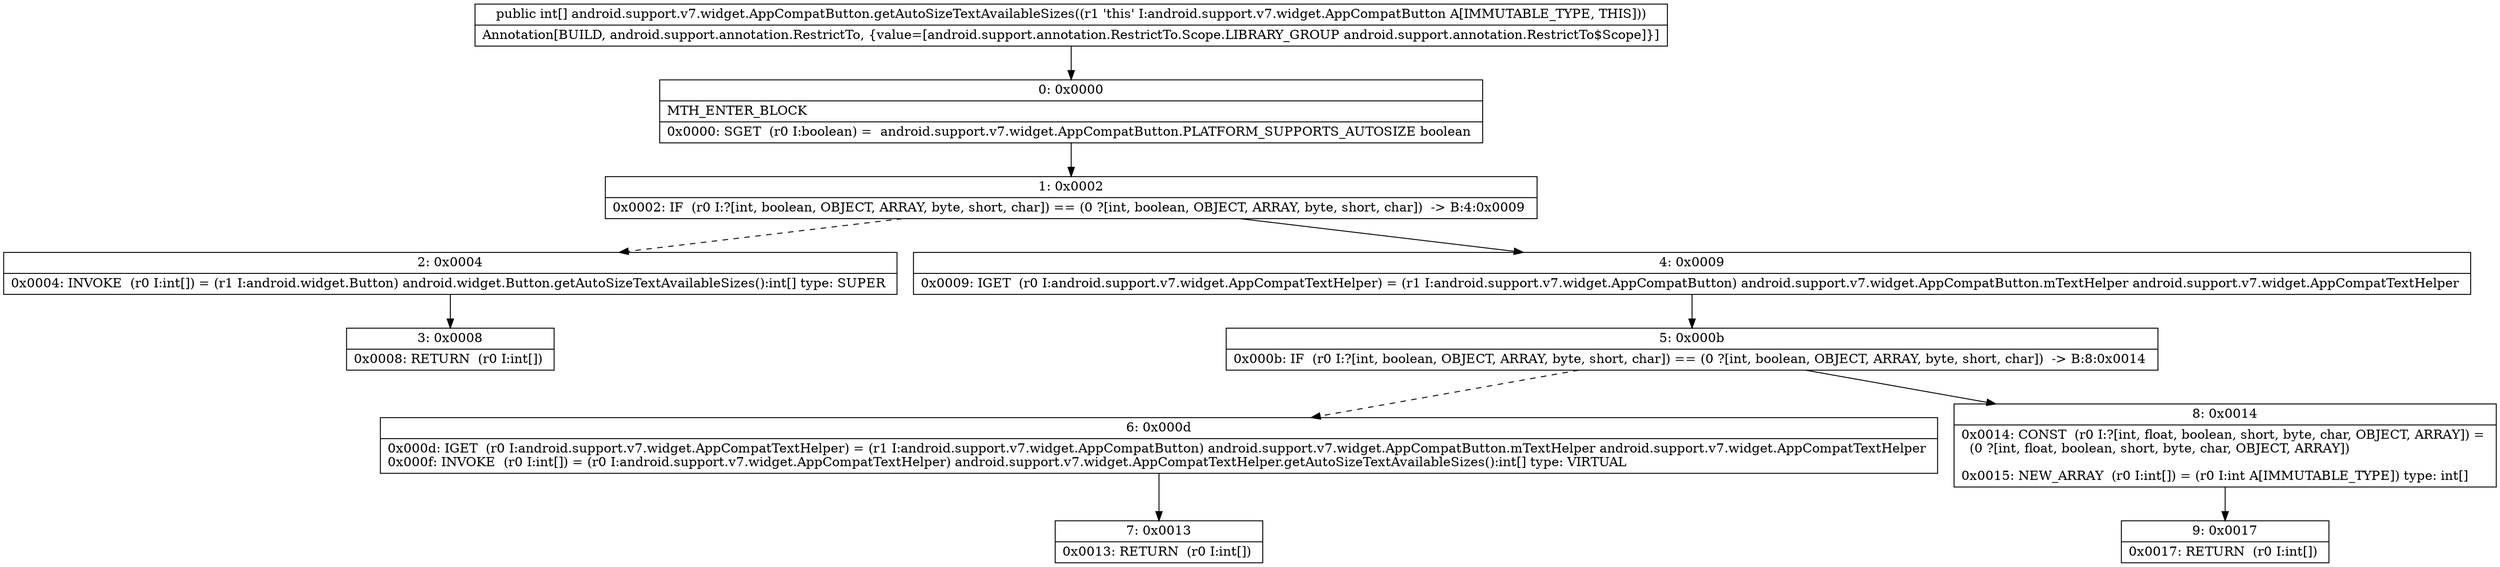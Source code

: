 digraph "CFG forandroid.support.v7.widget.AppCompatButton.getAutoSizeTextAvailableSizes()[I" {
Node_0 [shape=record,label="{0\:\ 0x0000|MTH_ENTER_BLOCK\l|0x0000: SGET  (r0 I:boolean) =  android.support.v7.widget.AppCompatButton.PLATFORM_SUPPORTS_AUTOSIZE boolean \l}"];
Node_1 [shape=record,label="{1\:\ 0x0002|0x0002: IF  (r0 I:?[int, boolean, OBJECT, ARRAY, byte, short, char]) == (0 ?[int, boolean, OBJECT, ARRAY, byte, short, char])  \-\> B:4:0x0009 \l}"];
Node_2 [shape=record,label="{2\:\ 0x0004|0x0004: INVOKE  (r0 I:int[]) = (r1 I:android.widget.Button) android.widget.Button.getAutoSizeTextAvailableSizes():int[] type: SUPER \l}"];
Node_3 [shape=record,label="{3\:\ 0x0008|0x0008: RETURN  (r0 I:int[]) \l}"];
Node_4 [shape=record,label="{4\:\ 0x0009|0x0009: IGET  (r0 I:android.support.v7.widget.AppCompatTextHelper) = (r1 I:android.support.v7.widget.AppCompatButton) android.support.v7.widget.AppCompatButton.mTextHelper android.support.v7.widget.AppCompatTextHelper \l}"];
Node_5 [shape=record,label="{5\:\ 0x000b|0x000b: IF  (r0 I:?[int, boolean, OBJECT, ARRAY, byte, short, char]) == (0 ?[int, boolean, OBJECT, ARRAY, byte, short, char])  \-\> B:8:0x0014 \l}"];
Node_6 [shape=record,label="{6\:\ 0x000d|0x000d: IGET  (r0 I:android.support.v7.widget.AppCompatTextHelper) = (r1 I:android.support.v7.widget.AppCompatButton) android.support.v7.widget.AppCompatButton.mTextHelper android.support.v7.widget.AppCompatTextHelper \l0x000f: INVOKE  (r0 I:int[]) = (r0 I:android.support.v7.widget.AppCompatTextHelper) android.support.v7.widget.AppCompatTextHelper.getAutoSizeTextAvailableSizes():int[] type: VIRTUAL \l}"];
Node_7 [shape=record,label="{7\:\ 0x0013|0x0013: RETURN  (r0 I:int[]) \l}"];
Node_8 [shape=record,label="{8\:\ 0x0014|0x0014: CONST  (r0 I:?[int, float, boolean, short, byte, char, OBJECT, ARRAY]) = \l  (0 ?[int, float, boolean, short, byte, char, OBJECT, ARRAY])\l \l0x0015: NEW_ARRAY  (r0 I:int[]) = (r0 I:int A[IMMUTABLE_TYPE]) type: int[] \l}"];
Node_9 [shape=record,label="{9\:\ 0x0017|0x0017: RETURN  (r0 I:int[]) \l}"];
MethodNode[shape=record,label="{public int[] android.support.v7.widget.AppCompatButton.getAutoSizeTextAvailableSizes((r1 'this' I:android.support.v7.widget.AppCompatButton A[IMMUTABLE_TYPE, THIS]))  | Annotation[BUILD, android.support.annotation.RestrictTo, \{value=[android.support.annotation.RestrictTo.Scope.LIBRARY_GROUP android.support.annotation.RestrictTo$Scope]\}]\l}"];
MethodNode -> Node_0;
Node_0 -> Node_1;
Node_1 -> Node_2[style=dashed];
Node_1 -> Node_4;
Node_2 -> Node_3;
Node_4 -> Node_5;
Node_5 -> Node_6[style=dashed];
Node_5 -> Node_8;
Node_6 -> Node_7;
Node_8 -> Node_9;
}


